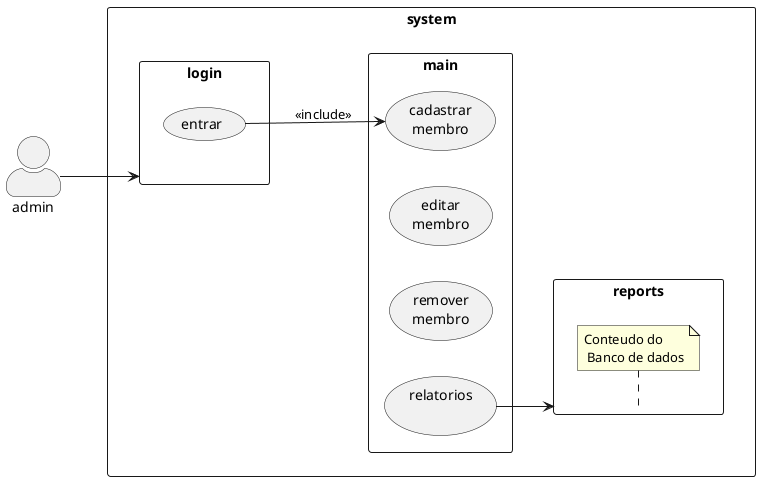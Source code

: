 @startuml usecase_main
left to right direction
skinparam actorStyle awesome
:admin: 
rectangle system{
    
    rectangle login{
        (entrar)
    }
    rectangle main{
        
        (cadastrar\nmembro) as cd 
        (editar\nmembro) as edit 
        (remover\nmembro) as rm
        (relatorios\n) as rl

        ' cd -down-> edit
        ' edit -down-> rm
        ' rm -down-> rl
        }
        
    rectangle reports{
        note top of reports: Conteudo do\n Banco de dados
    }
}
admin --> login 
entrar --> cd : <<include>>
rl --> reports
@enduml

